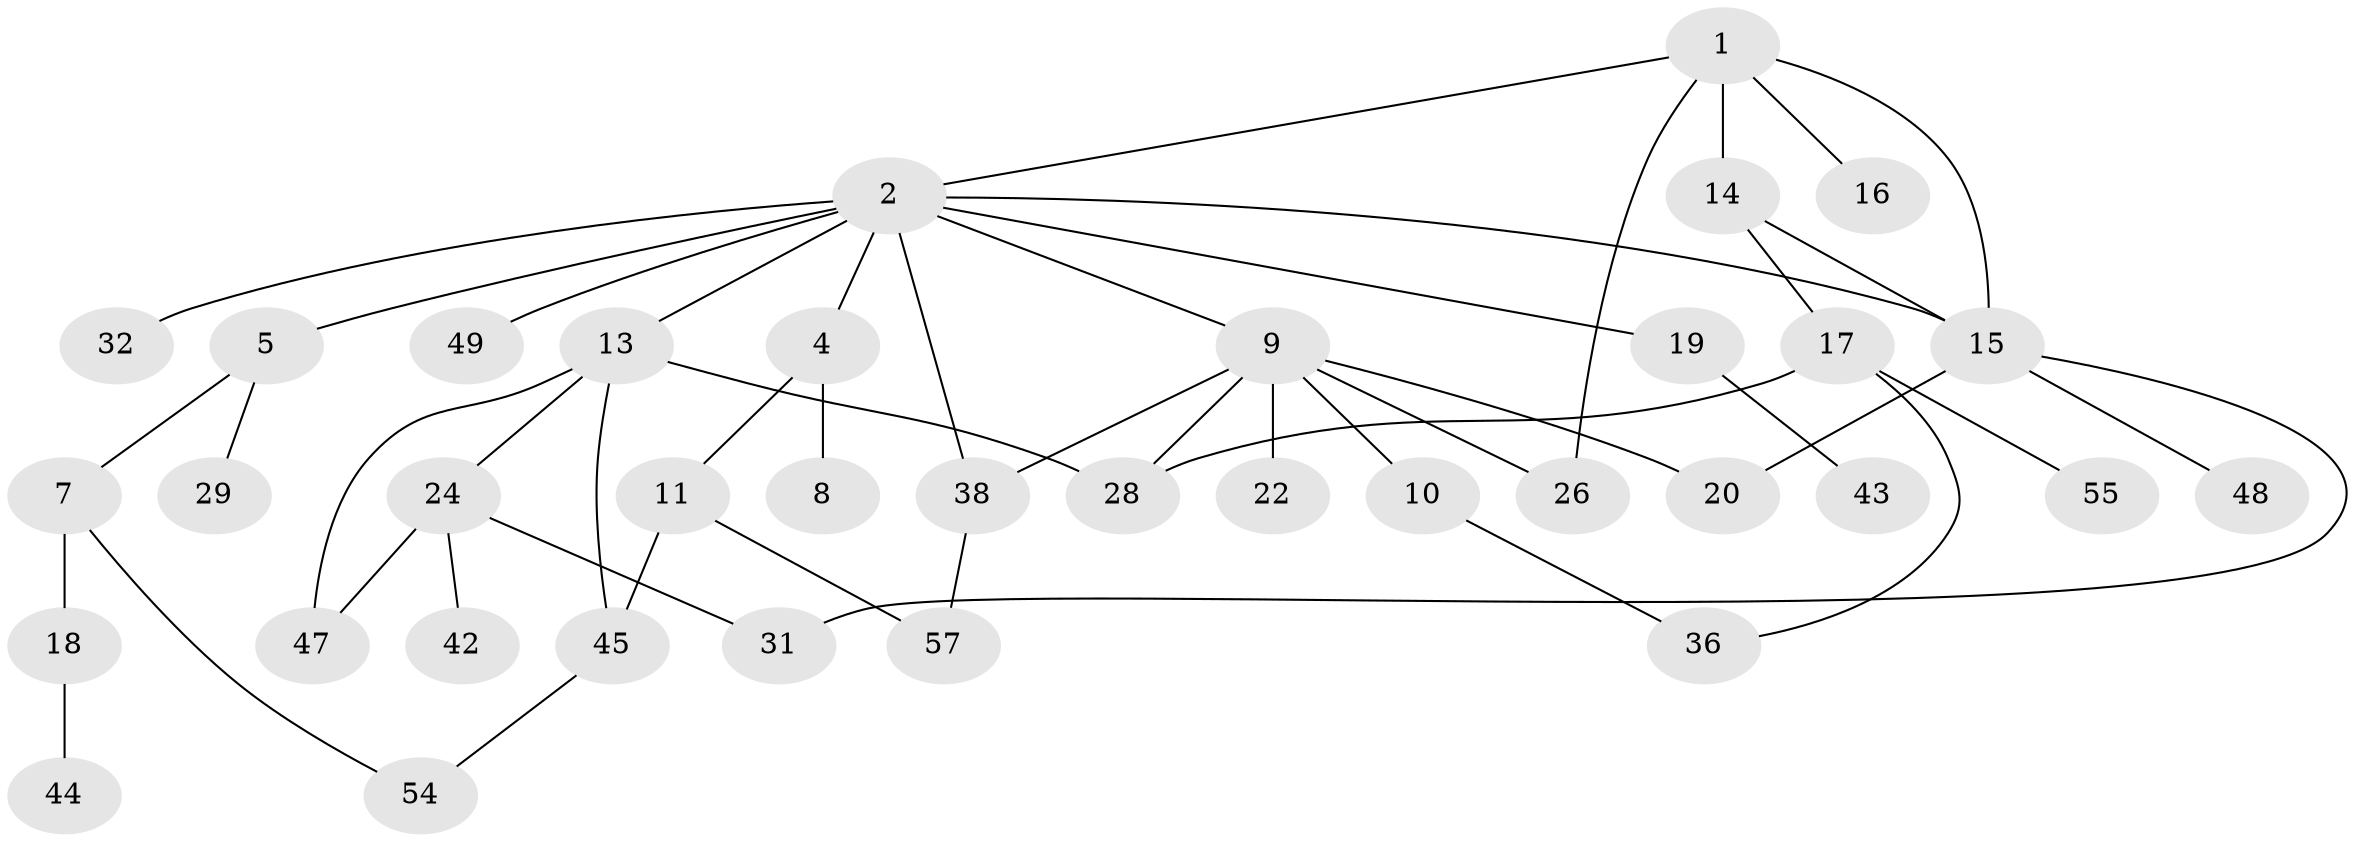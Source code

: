 // Generated by graph-tools (version 1.1) at 2025/23/03/03/25 07:23:32]
// undirected, 36 vertices, 48 edges
graph export_dot {
graph [start="1"]
  node [color=gray90,style=filled];
  1 [super="+30"];
  2 [super="+3"];
  4 [super="+25"];
  5 [super="+6"];
  7 [super="+34"];
  8 [super="+37"];
  9 [super="+12"];
  10 [super="+51"];
  11 [super="+33"];
  13 [super="+21"];
  14;
  15 [super="+52"];
  16;
  17 [super="+50"];
  18 [super="+27"];
  19;
  20 [super="+23"];
  22;
  24 [super="+35"];
  26 [super="+39"];
  28 [super="+41"];
  29;
  31 [super="+56"];
  32;
  36 [super="+40"];
  38 [super="+46"];
  42;
  43;
  44;
  45 [super="+53"];
  47;
  48;
  49;
  54;
  55;
  57;
  1 -- 2;
  1 -- 14;
  1 -- 16;
  1 -- 26;
  1 -- 15;
  2 -- 5;
  2 -- 9;
  2 -- 19;
  2 -- 32;
  2 -- 49;
  2 -- 4;
  2 -- 13;
  2 -- 15;
  2 -- 38;
  4 -- 8;
  4 -- 11;
  5 -- 7;
  5 -- 29;
  7 -- 18;
  7 -- 54;
  9 -- 10;
  9 -- 26;
  9 -- 20;
  9 -- 38;
  9 -- 22;
  9 -- 28;
  10 -- 36;
  11 -- 45;
  11 -- 57;
  13 -- 24;
  13 -- 45;
  13 -- 28;
  13 -- 47;
  14 -- 17;
  14 -- 15;
  15 -- 48;
  15 -- 31;
  15 -- 20;
  17 -- 55;
  17 -- 28;
  17 -- 36;
  18 -- 44;
  19 -- 43;
  24 -- 31;
  24 -- 47;
  24 -- 42;
  38 -- 57;
  45 -- 54;
}
